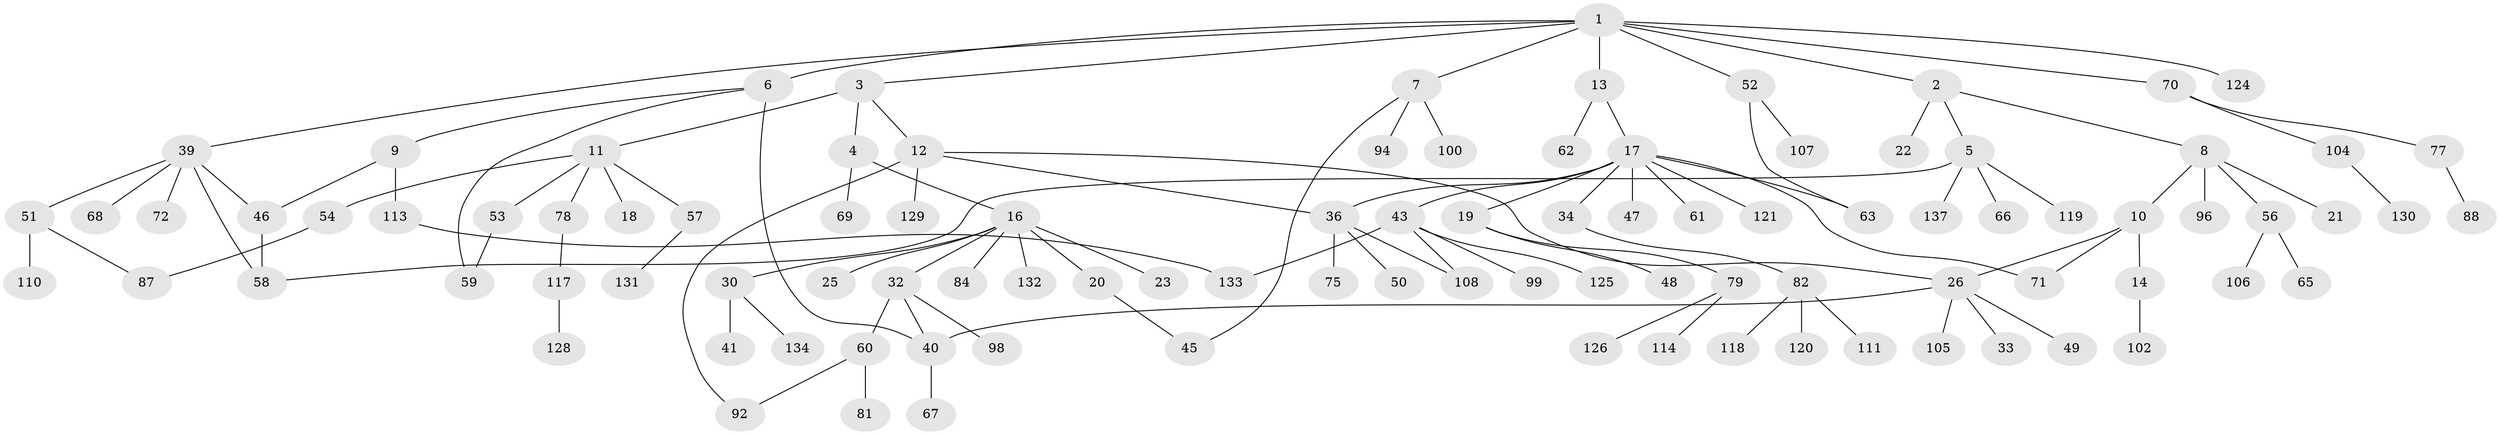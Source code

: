 // Generated by graph-tools (version 1.1) at 2025/51/02/27/25 19:51:36]
// undirected, 100 vertices, 114 edges
graph export_dot {
graph [start="1"]
  node [color=gray90,style=filled];
  1 [super="+27"];
  2;
  3 [super="+112"];
  4;
  5 [super="+73"];
  6 [super="+42"];
  7 [super="+29"];
  8 [super="+74"];
  9 [super="+28"];
  10;
  11 [super="+15"];
  12 [super="+38"];
  13;
  14;
  16 [super="+24"];
  17 [super="+35"];
  18;
  19;
  20 [super="+86"];
  21;
  22 [super="+89"];
  23;
  25 [super="+37"];
  26 [super="+31"];
  30 [super="+123"];
  32;
  33;
  34;
  36 [super="+103"];
  39 [super="+44"];
  40 [super="+55"];
  41;
  43 [super="+97"];
  45;
  46;
  47 [super="+90"];
  48 [super="+101"];
  49;
  50;
  51;
  52 [super="+80"];
  53;
  54 [super="+76"];
  56 [super="+64"];
  57;
  58;
  59;
  60 [super="+95"];
  61;
  62 [super="+122"];
  63;
  65;
  66;
  67 [super="+136"];
  68;
  69;
  70 [super="+83"];
  71;
  72;
  75 [super="+85"];
  77;
  78;
  79 [super="+135"];
  81;
  82 [super="+91"];
  84;
  87;
  88;
  92 [super="+93"];
  94;
  96 [super="+127"];
  98 [super="+109"];
  99;
  100;
  102;
  104;
  105;
  106;
  107;
  108;
  110 [super="+116"];
  111;
  113 [super="+115"];
  114;
  117;
  118;
  119;
  120;
  121;
  124;
  125;
  126;
  128;
  129;
  130;
  131;
  132;
  133;
  134;
  137;
  1 -- 2;
  1 -- 3;
  1 -- 6;
  1 -- 7;
  1 -- 13;
  1 -- 39;
  1 -- 52;
  1 -- 124;
  1 -- 70;
  2 -- 5;
  2 -- 8;
  2 -- 22;
  3 -- 4;
  3 -- 11;
  3 -- 12;
  4 -- 16;
  4 -- 69;
  5 -- 66;
  5 -- 119;
  5 -- 137;
  5 -- 58;
  6 -- 9;
  6 -- 59;
  6 -- 40;
  7 -- 45;
  7 -- 94;
  7 -- 100;
  8 -- 10;
  8 -- 21;
  8 -- 56;
  8 -- 96;
  9 -- 46;
  9 -- 113;
  10 -- 14;
  10 -- 71;
  10 -- 26;
  11 -- 18;
  11 -- 78;
  11 -- 57;
  11 -- 53;
  11 -- 54;
  12 -- 26;
  12 -- 129;
  12 -- 36;
  12 -- 92;
  13 -- 17;
  13 -- 62;
  14 -- 102;
  16 -- 20;
  16 -- 23;
  16 -- 32;
  16 -- 132;
  16 -- 84;
  16 -- 25;
  16 -- 30;
  17 -- 19;
  17 -- 34;
  17 -- 61;
  17 -- 63;
  17 -- 36;
  17 -- 71;
  17 -- 121;
  17 -- 43;
  17 -- 47;
  19 -- 48;
  19 -- 79;
  20 -- 45;
  26 -- 49;
  26 -- 105;
  26 -- 40;
  26 -- 33;
  30 -- 41;
  30 -- 134;
  32 -- 40;
  32 -- 60;
  32 -- 98;
  34 -- 82;
  36 -- 50;
  36 -- 75;
  36 -- 108;
  39 -- 72;
  39 -- 51;
  39 -- 68;
  39 -- 58;
  39 -- 46;
  40 -- 67;
  43 -- 125;
  43 -- 133;
  43 -- 99;
  43 -- 108;
  46 -- 58;
  51 -- 87;
  51 -- 110;
  52 -- 107;
  52 -- 63;
  53 -- 59;
  54 -- 87;
  56 -- 65;
  56 -- 106;
  57 -- 131;
  60 -- 81;
  60 -- 92;
  70 -- 77;
  70 -- 104;
  77 -- 88;
  78 -- 117;
  79 -- 114;
  79 -- 126;
  82 -- 111;
  82 -- 120;
  82 -- 118;
  104 -- 130;
  113 -- 133;
  117 -- 128;
}
